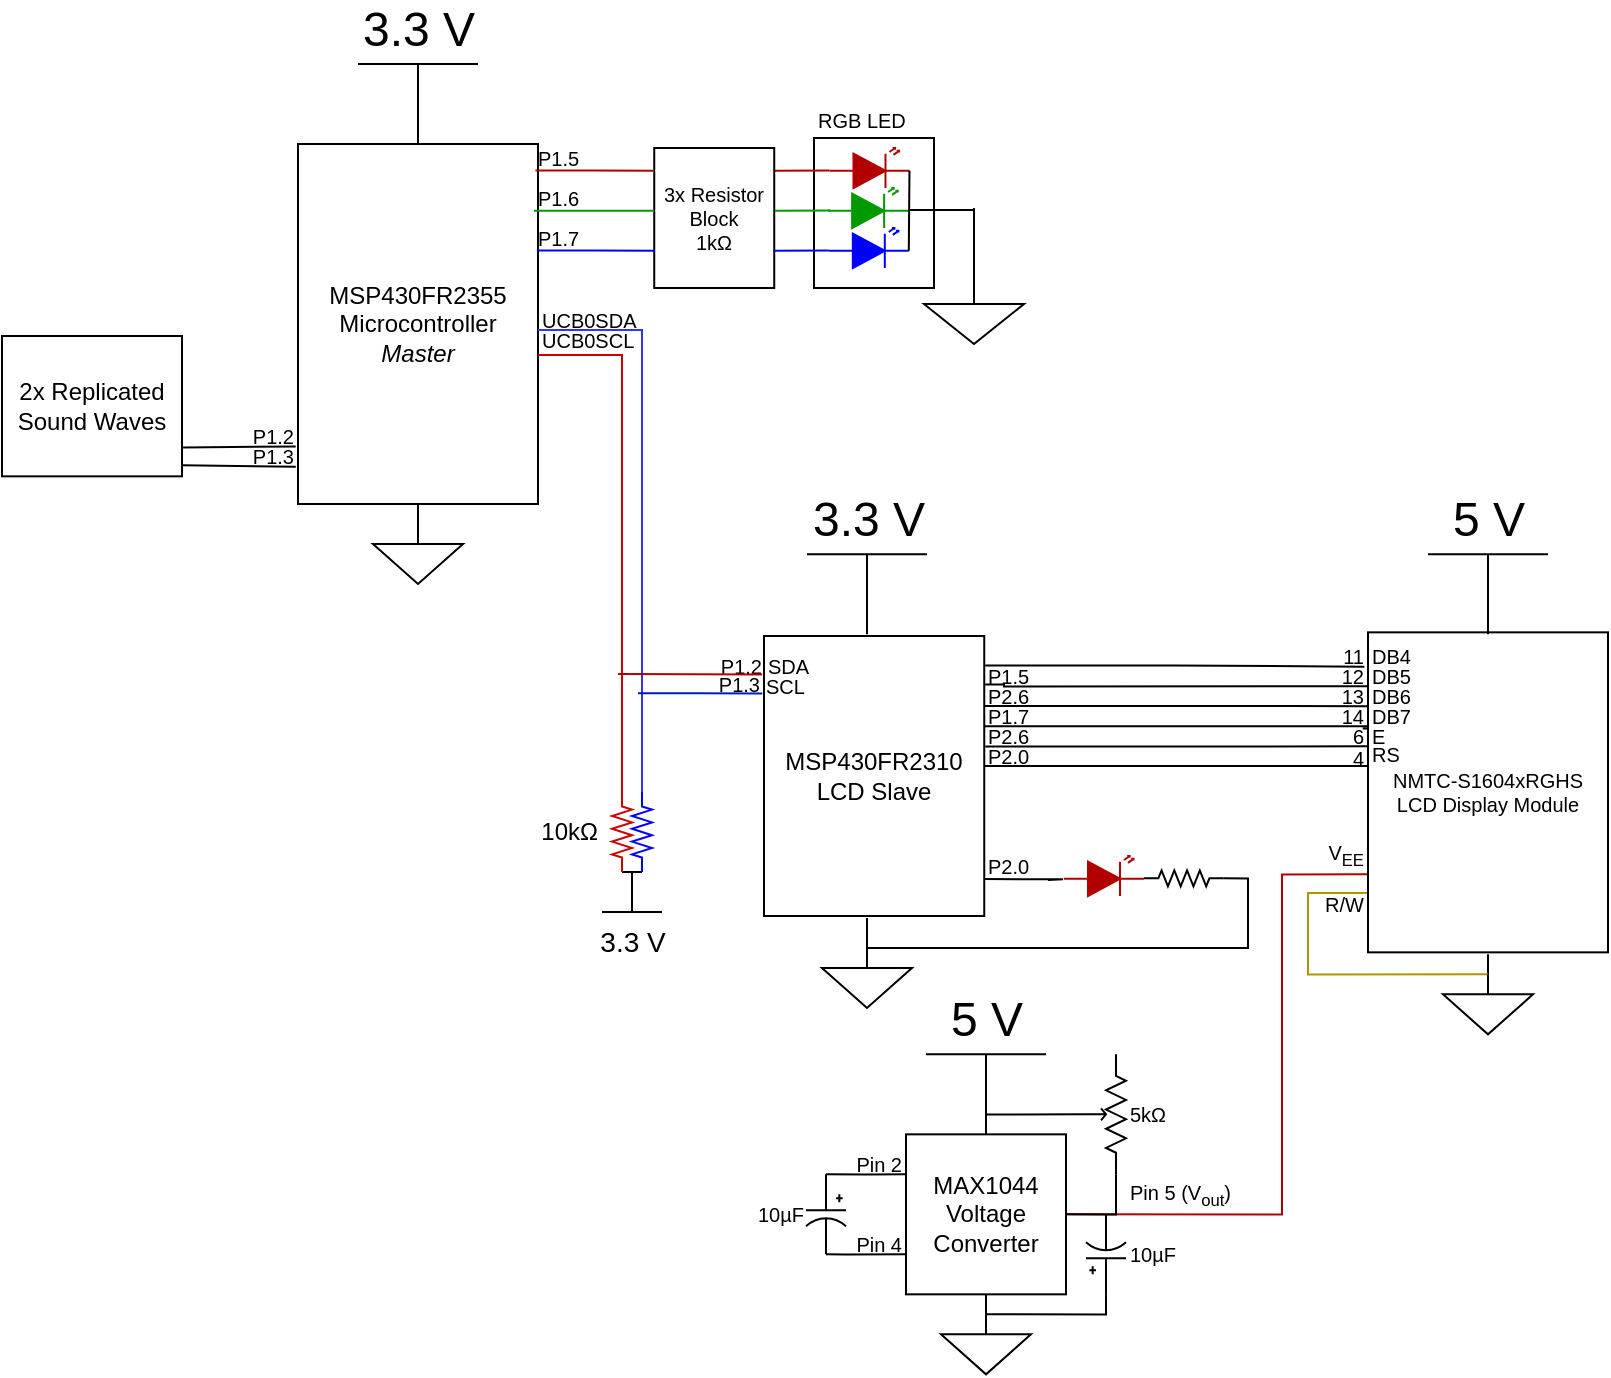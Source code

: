 <mxfile version="26.1.1">
  <diagram name="Page-1" id="yvh2sjZVyP59WFYV-sgf">
    <mxGraphModel dx="1985" dy="968" grid="1" gridSize="10" guides="1" tooltips="1" connect="1" arrows="1" fold="1" page="1" pageScale="1" pageWidth="850" pageHeight="1100" math="0" shadow="0">
      <root>
        <mxCell id="0" />
        <mxCell id="1" parent="0" />
        <mxCell id="D-WZ0X-Vl4iiZI-Lr6XJ-48" value="MSP430FR2310&lt;br&gt;LCD Slave" style="rounded=0;whiteSpace=wrap;html=1;" parent="1" vertex="1">
          <mxGeometry x="421" y="400" width="110.12" height="140" as="geometry" />
        </mxCell>
        <mxCell id="D-WZ0X-Vl4iiZI-Lr6XJ-49" style="edgeStyle=orthogonalEdgeStyle;rounded=0;orthogonalLoop=1;jettySize=auto;html=1;exitX=1.004;exitY=0.081;exitDx=0;exitDy=0;endArrow=none;endFill=0;exitPerimeter=0;entryX=-0.015;entryY=0.101;entryDx=0;entryDy=0;entryPerimeter=0;fillColor=#f5f5f5;strokeColor=#000000;" parent="1" edge="1">
          <mxGeometry relative="1" as="geometry">
            <mxPoint x="531.6" y="414.72" as="sourcePoint" />
            <mxPoint x="721.2" y="415.33" as="targetPoint" />
            <Array as="points">
              <mxPoint x="626" y="415" />
              <mxPoint x="721" y="415" />
            </Array>
          </mxGeometry>
        </mxCell>
        <mxCell id="D-WZ0X-Vl4iiZI-Lr6XJ-50" style="edgeStyle=orthogonalEdgeStyle;rounded=0;orthogonalLoop=1;jettySize=auto;html=1;endArrow=none;endFill=0;entryX=0;entryY=1;entryDx=0;entryDy=0;exitX=1.004;exitY=0.16;exitDx=0;exitDy=0;exitPerimeter=0;fillColor=#a20025;strokeColor=#000000;" parent="1" target="D-WZ0X-Vl4iiZI-Lr6XJ-93" edge="1">
          <mxGeometry relative="1" as="geometry">
            <mxPoint x="531.6" y="424.2" as="sourcePoint" />
            <mxPoint x="590.94" y="424.08" as="targetPoint" />
            <Array as="points">
              <mxPoint x="541" y="424" />
            </Array>
          </mxGeometry>
        </mxCell>
        <mxCell id="D-WZ0X-Vl4iiZI-Lr6XJ-51" style="edgeStyle=orthogonalEdgeStyle;rounded=0;orthogonalLoop=1;jettySize=auto;html=1;endArrow=none;endFill=0;entryX=0;entryY=0;entryDx=0;entryDy=0;exitX=1;exitY=0.25;exitDx=0;exitDy=0;fillColor=#0050ef;strokeColor=#000000;" parent="1" target="D-WZ0X-Vl4iiZI-Lr6XJ-95" edge="1">
          <mxGeometry relative="1" as="geometry">
            <mxPoint x="531.12" y="435" as="sourcePoint" />
            <mxPoint x="591.06" y="435.42" as="targetPoint" />
            <Array as="points">
              <mxPoint x="683" y="435" />
              <mxPoint x="683" y="435" />
            </Array>
          </mxGeometry>
        </mxCell>
        <mxCell id="D-WZ0X-Vl4iiZI-Lr6XJ-52" style="edgeStyle=orthogonalEdgeStyle;rounded=0;orthogonalLoop=1;jettySize=auto;html=1;endArrow=none;endFill=0;exitX=1.001;exitY=0.332;exitDx=0;exitDy=0;exitPerimeter=0;entryX=-0.088;entryY=1.108;entryDx=0;entryDy=0;entryPerimeter=0;fillColor=#008a00;strokeColor=#000000;" parent="1" target="D-WZ0X-Vl4iiZI-Lr6XJ-95" edge="1">
          <mxGeometry relative="1" as="geometry">
            <mxPoint x="531.24" y="445.1" as="sourcePoint" />
            <mxPoint x="591.24" y="445.14" as="targetPoint" />
            <Array as="points">
              <mxPoint x="730" y="445" />
            </Array>
          </mxGeometry>
        </mxCell>
        <mxCell id="D-WZ0X-Vl4iiZI-Lr6XJ-53" style="edgeStyle=orthogonalEdgeStyle;rounded=0;orthogonalLoop=1;jettySize=auto;html=1;endArrow=none;endFill=0;entryX=0;entryY=1;entryDx=0;entryDy=0;exitX=1.004;exitY=0.417;exitDx=0;exitDy=0;exitPerimeter=0;fillColor=#e3c800;strokeColor=#000000;" parent="1" target="D-WZ0X-Vl4iiZI-Lr6XJ-91" edge="1">
          <mxGeometry relative="1" as="geometry">
            <mxPoint x="531.6" y="455.3" as="sourcePoint" />
            <mxPoint x="591.24" y="455.31" as="targetPoint" />
            <Array as="points">
              <mxPoint x="632" y="455" />
              <mxPoint x="733" y="455" />
            </Array>
          </mxGeometry>
        </mxCell>
        <mxCell id="D-WZ0X-Vl4iiZI-Lr6XJ-54" style="edgeStyle=orthogonalEdgeStyle;rounded=0;orthogonalLoop=1;jettySize=auto;html=1;endArrow=none;endFill=0;exitX=1;exitY=0.5;exitDx=0;exitDy=0;entryX=-0.078;entryY=0.588;entryDx=0;entryDy=0;entryPerimeter=0;fillColor=#f0a30a;strokeColor=#000000;" parent="1" edge="1">
          <mxGeometry relative="1" as="geometry">
            <mxPoint x="531.12" y="465" as="sourcePoint" />
            <mxPoint x="729.66" y="465.05" as="targetPoint" />
            <Array as="points">
              <mxPoint x="683" y="465" />
              <mxPoint x="683" y="465" />
            </Array>
          </mxGeometry>
        </mxCell>
        <mxCell id="D-WZ0X-Vl4iiZI-Lr6XJ-56" value="P1.5" style="text;html=1;strokeColor=none;fillColor=none;align=left;verticalAlign=middle;whiteSpace=wrap;rounded=0;movable=1;resizable=1;rotatable=1;deletable=1;editable=1;connectable=1;fontSize=10;" parent="1" vertex="1">
          <mxGeometry x="531.12" y="415" width="30" height="10" as="geometry" />
        </mxCell>
        <mxCell id="D-WZ0X-Vl4iiZI-Lr6XJ-57" value="&lt;span style=&quot;font-weight: normal;&quot;&gt;P2.6&lt;/span&gt;" style="text;html=1;strokeColor=none;fillColor=none;align=left;verticalAlign=middle;whiteSpace=wrap;rounded=0;movable=1;resizable=1;rotatable=1;deletable=1;editable=1;connectable=1;fontSize=10;fontStyle=1" parent="1" vertex="1">
          <mxGeometry x="531.12" y="425" width="30" height="10" as="geometry" />
        </mxCell>
        <mxCell id="D-WZ0X-Vl4iiZI-Lr6XJ-58" value="P1.7" style="text;html=1;strokeColor=none;fillColor=none;align=left;verticalAlign=middle;whiteSpace=wrap;rounded=0;movable=1;resizable=1;rotatable=1;deletable=1;editable=1;connectable=1;fontSize=10;fontStyle=0" parent="1" vertex="1">
          <mxGeometry x="531.12" y="435" width="30" height="10" as="geometry" />
        </mxCell>
        <mxCell id="D-WZ0X-Vl4iiZI-Lr6XJ-59" value="P2.6" style="text;html=1;strokeColor=none;fillColor=none;align=left;verticalAlign=middle;whiteSpace=wrap;rounded=0;movable=1;resizable=1;rotatable=1;deletable=1;editable=1;connectable=1;fontSize=10;" parent="1" vertex="1">
          <mxGeometry x="531.12" y="445" width="30" height="10" as="geometry" />
        </mxCell>
        <mxCell id="D-WZ0X-Vl4iiZI-Lr6XJ-60" value="P2.0" style="text;html=1;strokeColor=none;fillColor=none;align=left;verticalAlign=middle;whiteSpace=wrap;rounded=0;movable=1;resizable=1;rotatable=1;deletable=1;editable=1;connectable=1;fontSize=10;" parent="1" vertex="1">
          <mxGeometry x="531.12" y="455" width="30" height="10" as="geometry" />
        </mxCell>
        <mxCell id="D-WZ0X-Vl4iiZI-Lr6XJ-61" value="P1.2" style="text;html=1;strokeColor=none;fillColor=none;align=right;verticalAlign=middle;whiteSpace=wrap;rounded=0;movable=1;resizable=1;rotatable=1;deletable=1;editable=1;connectable=1;fontSize=10;" parent="1" vertex="1">
          <mxGeometry x="392" y="410" width="30" height="10" as="geometry" />
        </mxCell>
        <mxCell id="D-WZ0X-Vl4iiZI-Lr6XJ-62" value="P1.3" style="text;html=1;strokeColor=none;fillColor=none;align=right;verticalAlign=middle;whiteSpace=wrap;rounded=0;movable=1;resizable=1;rotatable=1;deletable=1;editable=1;connectable=1;fontSize=10;" parent="1" vertex="1">
          <mxGeometry x="391" y="419" width="30" height="10" as="geometry" />
        </mxCell>
        <mxCell id="D-WZ0X-Vl4iiZI-Lr6XJ-63" value="SDA" style="text;html=1;strokeColor=none;fillColor=none;align=left;verticalAlign=middle;whiteSpace=wrap;rounded=0;movable=1;resizable=1;rotatable=1;deletable=1;editable=1;connectable=1;fontSize=10;" parent="1" vertex="1">
          <mxGeometry x="421.12" y="410" width="30" height="10" as="geometry" />
        </mxCell>
        <mxCell id="D-WZ0X-Vl4iiZI-Lr6XJ-64" value="SCL" style="text;html=1;strokeColor=none;fillColor=none;align=left;verticalAlign=middle;whiteSpace=wrap;rounded=0;movable=1;resizable=1;rotatable=1;deletable=1;editable=1;connectable=1;fontSize=10;" parent="1" vertex="1">
          <mxGeometry x="420" y="420" width="30" height="10" as="geometry" />
        </mxCell>
        <mxCell id="D-WZ0X-Vl4iiZI-Lr6XJ-65" style="edgeStyle=orthogonalEdgeStyle;rounded=0;orthogonalLoop=1;jettySize=auto;html=1;exitX=0.5;exitY=1;exitDx=0;exitDy=0;entryX=0.5;entryY=0;entryDx=0;entryDy=0;entryPerimeter=0;fontSize=10;endArrow=none;endFill=0;" parent="1" source="D-WZ0X-Vl4iiZI-Lr6XJ-69" target="D-WZ0X-Vl4iiZI-Lr6XJ-73" edge="1">
          <mxGeometry relative="1" as="geometry" />
        </mxCell>
        <mxCell id="D-WZ0X-Vl4iiZI-Lr6XJ-66" style="edgeStyle=orthogonalEdgeStyle;rounded=0;orthogonalLoop=1;jettySize=auto;html=1;exitX=1;exitY=0.5;exitDx=0;exitDy=0;entryX=1;entryY=0.5;entryDx=0;entryDy=0;entryPerimeter=0;strokeColor=#FFFFFF;fontSize=10;endArrow=none;endFill=0;" parent="1" source="D-WZ0X-Vl4iiZI-Lr6XJ-69" target="D-WZ0X-Vl4iiZI-Lr6XJ-71" edge="1">
          <mxGeometry relative="1" as="geometry" />
        </mxCell>
        <mxCell id="D-WZ0X-Vl4iiZI-Lr6XJ-67" style="edgeStyle=orthogonalEdgeStyle;rounded=0;orthogonalLoop=1;jettySize=auto;html=1;exitX=1;exitY=0.5;exitDx=0;exitDy=0;strokeColor=#B20000;fontSize=10;endArrow=none;endFill=0;entryX=0;entryY=0.75;entryDx=0;entryDy=0;fillColor=#e51400;" parent="1" source="D-WZ0X-Vl4iiZI-Lr6XJ-69" edge="1">
          <mxGeometry relative="1" as="geometry">
            <mxPoint x="723" y="519.17" as="targetPoint" />
            <Array as="points">
              <mxPoint x="680" y="689" />
              <mxPoint x="680" y="519" />
            </Array>
          </mxGeometry>
        </mxCell>
        <mxCell id="D-WZ0X-Vl4iiZI-Lr6XJ-68" style="edgeStyle=orthogonalEdgeStyle;rounded=0;orthogonalLoop=1;jettySize=auto;html=1;exitX=0.5;exitY=0;exitDx=0;exitDy=0;entryX=0.5;entryY=1;entryDx=0;entryDy=0;entryPerimeter=0;fontSize=12;endArrow=none;endFill=0;" parent="1" source="D-WZ0X-Vl4iiZI-Lr6XJ-69" target="D-WZ0X-Vl4iiZI-Lr6XJ-72" edge="1">
          <mxGeometry relative="1" as="geometry">
            <Array as="points">
              <mxPoint x="532" y="639.17" />
            </Array>
          </mxGeometry>
        </mxCell>
        <mxCell id="D-WZ0X-Vl4iiZI-Lr6XJ-69" value="MAX1044&lt;br&gt;Voltage Converter" style="rounded=0;whiteSpace=wrap;html=1;" parent="1" vertex="1">
          <mxGeometry x="492" y="649.17" width="80" height="80" as="geometry" />
        </mxCell>
        <mxCell id="D-WZ0X-Vl4iiZI-Lr6XJ-70" style="edgeStyle=orthogonalEdgeStyle;rounded=0;orthogonalLoop=1;jettySize=auto;html=1;exitX=0;exitY=0.5;exitDx=0;exitDy=0;exitPerimeter=0;entryX=0.5;entryY=0;entryDx=0;entryDy=0;entryPerimeter=0;fontSize=10;endArrow=none;endFill=0;" parent="1" source="D-WZ0X-Vl4iiZI-Lr6XJ-71" target="D-WZ0X-Vl4iiZI-Lr6XJ-73" edge="1">
          <mxGeometry relative="1" as="geometry">
            <Array as="points">
              <mxPoint x="592" y="739.17" />
            </Array>
          </mxGeometry>
        </mxCell>
        <mxCell id="D-WZ0X-Vl4iiZI-Lr6XJ-71" value="10µF" style="pointerEvents=1;verticalLabelPosition=middle;shadow=0;dashed=0;align=left;html=1;verticalAlign=middle;shape=mxgraph.electrical.capacitors.capacitor_3;fontSize=10;direction=north;labelPosition=right;" parent="1" vertex="1">
          <mxGeometry x="582" y="689.17" width="20" height="40" as="geometry" />
        </mxCell>
        <mxCell id="D-WZ0X-Vl4iiZI-Lr6XJ-72" value="5kΩ" style="pointerEvents=1;verticalLabelPosition=middle;shadow=0;dashed=0;align=left;html=1;verticalAlign=middle;shape=mxgraph.electrical.resistors.potentiometer_2;fontSize=10;direction=south;labelPosition=right;" parent="1" vertex="1">
          <mxGeometry x="582" y="609.17" width="20" height="60" as="geometry" />
        </mxCell>
        <mxCell id="D-WZ0X-Vl4iiZI-Lr6XJ-73" value="" style="pointerEvents=1;verticalLabelPosition=bottom;shadow=0;dashed=0;align=center;html=1;verticalAlign=top;shape=mxgraph.electrical.signal_sources.signal_ground;" parent="1" vertex="1">
          <mxGeometry x="509.5" y="739.17" width="45" height="30" as="geometry" />
        </mxCell>
        <mxCell id="D-WZ0X-Vl4iiZI-Lr6XJ-74" style="edgeStyle=orthogonalEdgeStyle;rounded=0;orthogonalLoop=1;jettySize=auto;html=1;exitX=0.5;exitY=0;exitDx=0;exitDy=0;exitPerimeter=0;entryX=0.5;entryY=0;entryDx=0;entryDy=0;strokeColor=#FFFFFF;fontSize=10;endArrow=none;endFill=0;" parent="1" source="D-WZ0X-Vl4iiZI-Lr6XJ-75" target="D-WZ0X-Vl4iiZI-Lr6XJ-69" edge="1">
          <mxGeometry relative="1" as="geometry" />
        </mxCell>
        <mxCell id="D-WZ0X-Vl4iiZI-Lr6XJ-75" value="5 V" style="verticalLabelPosition=top;verticalAlign=bottom;shape=mxgraph.electrical.signal_sources.vdd;shadow=0;dashed=0;align=center;strokeWidth=1;fontSize=24;html=1;flipV=1;" parent="1" vertex="1">
          <mxGeometry x="502" y="609.17" width="60" height="40" as="geometry" />
        </mxCell>
        <mxCell id="D-WZ0X-Vl4iiZI-Lr6XJ-76" style="edgeStyle=orthogonalEdgeStyle;rounded=0;orthogonalLoop=1;jettySize=auto;html=1;exitX=0.5;exitY=1;exitDx=0;exitDy=0;entryX=0.5;entryY=0;entryDx=0;entryDy=0;entryPerimeter=0;fontSize=10;endArrow=none;endFill=0;" parent="1" target="D-WZ0X-Vl4iiZI-Lr6XJ-87" edge="1">
          <mxGeometry relative="1" as="geometry">
            <mxPoint x="783" y="559.17" as="sourcePoint" />
          </mxGeometry>
        </mxCell>
        <mxCell id="D-WZ0X-Vl4iiZI-Lr6XJ-77" value="NMTC-S1604xRGHS&lt;br&gt;LCD Display Module" style="rounded=0;whiteSpace=wrap;html=1;fontSize=10;" parent="1" vertex="1">
          <mxGeometry x="723" y="398.17" width="120" height="160" as="geometry" />
        </mxCell>
        <mxCell id="D-WZ0X-Vl4iiZI-Lr6XJ-78" style="edgeStyle=orthogonalEdgeStyle;rounded=0;orthogonalLoop=1;jettySize=auto;html=1;exitX=0;exitY=0.5;exitDx=0;exitDy=0;exitPerimeter=0;entryX=0;entryY=0.25;entryDx=0;entryDy=0;fontSize=10;endArrow=none;endFill=0;" parent="1" source="D-WZ0X-Vl4iiZI-Lr6XJ-80" target="D-WZ0X-Vl4iiZI-Lr6XJ-69" edge="1">
          <mxGeometry relative="1" as="geometry">
            <Array as="points">
              <mxPoint x="472" y="669.17" />
              <mxPoint x="472" y="669.17" />
            </Array>
          </mxGeometry>
        </mxCell>
        <mxCell id="D-WZ0X-Vl4iiZI-Lr6XJ-79" style="edgeStyle=orthogonalEdgeStyle;rounded=0;orthogonalLoop=1;jettySize=auto;html=1;exitX=1;exitY=0.5;exitDx=0;exitDy=0;exitPerimeter=0;entryX=0;entryY=0.75;entryDx=0;entryDy=0;fontSize=10;endArrow=none;endFill=0;" parent="1" source="D-WZ0X-Vl4iiZI-Lr6XJ-80" target="D-WZ0X-Vl4iiZI-Lr6XJ-69" edge="1">
          <mxGeometry relative="1" as="geometry">
            <Array as="points">
              <mxPoint x="462" y="709.17" />
              <mxPoint x="462" y="709.17" />
            </Array>
          </mxGeometry>
        </mxCell>
        <mxCell id="D-WZ0X-Vl4iiZI-Lr6XJ-80" value="10µF" style="pointerEvents=1;verticalLabelPosition=middle;shadow=0;dashed=0;align=right;html=1;verticalAlign=middle;shape=mxgraph.electrical.capacitors.capacitor_3;fontSize=10;direction=south;labelPosition=left;" parent="1" vertex="1">
          <mxGeometry x="442" y="669.17" width="20" height="40" as="geometry" />
        </mxCell>
        <mxCell id="D-WZ0X-Vl4iiZI-Lr6XJ-81" value="Pin 5 (V&lt;sub&gt;out&lt;/sub&gt;)" style="text;html=1;strokeColor=none;fillColor=none;align=left;verticalAlign=bottom;whiteSpace=wrap;rounded=0;movable=1;resizable=1;rotatable=1;deletable=1;editable=1;connectable=1;fontSize=10;" parent="1" vertex="1">
          <mxGeometry x="602" y="679.17" width="57.5" height="10" as="geometry" />
        </mxCell>
        <mxCell id="D-WZ0X-Vl4iiZI-Lr6XJ-82" value="Pin 2" style="text;html=1;strokeColor=none;fillColor=none;align=right;verticalAlign=middle;whiteSpace=wrap;rounded=0;movable=1;resizable=1;rotatable=1;deletable=1;editable=1;connectable=1;fontSize=10;" parent="1" vertex="1">
          <mxGeometry x="462" y="659.17" width="30" height="10" as="geometry" />
        </mxCell>
        <mxCell id="D-WZ0X-Vl4iiZI-Lr6XJ-83" value="Pin 4" style="text;html=1;strokeColor=none;fillColor=none;align=right;verticalAlign=middle;whiteSpace=wrap;rounded=0;movable=1;resizable=1;rotatable=1;deletable=1;editable=1;connectable=1;fontSize=10;" parent="1" vertex="1">
          <mxGeometry x="462" y="699.17" width="30" height="10" as="geometry" />
        </mxCell>
        <mxCell id="D-WZ0X-Vl4iiZI-Lr6XJ-84" value="V&lt;sub&gt;EE&lt;/sub&gt;" style="text;html=1;strokeColor=none;fillColor=none;align=right;verticalAlign=bottom;whiteSpace=wrap;rounded=0;movable=1;resizable=1;rotatable=1;deletable=1;editable=1;connectable=1;fontSize=10;" parent="1" vertex="1">
          <mxGeometry x="693" y="509.17" width="30" height="10" as="geometry" />
        </mxCell>
        <mxCell id="D-WZ0X-Vl4iiZI-Lr6XJ-85" style="edgeStyle=orthogonalEdgeStyle;rounded=0;orthogonalLoop=1;jettySize=auto;html=1;strokeColor=#B09500;fontSize=10;endArrow=none;endFill=0;entryX=-0.004;entryY=0.808;entryDx=0;entryDy=0;entryPerimeter=0;exitX=0.5;exitY=0;exitDx=0;exitDy=0;exitPerimeter=0;fillColor=#e3c800;" parent="1" source="D-WZ0X-Vl4iiZI-Lr6XJ-87" edge="1">
          <mxGeometry relative="1" as="geometry">
            <mxPoint x="722.52" y="528.45" as="targetPoint" />
            <mxPoint x="703" y="599.17" as="sourcePoint" />
            <Array as="points">
              <mxPoint x="693" y="569.17" />
              <mxPoint x="693" y="528.17" />
            </Array>
          </mxGeometry>
        </mxCell>
        <mxCell id="D-WZ0X-Vl4iiZI-Lr6XJ-86" value="R/W" style="text;html=1;strokeColor=none;fillColor=none;align=right;verticalAlign=middle;whiteSpace=wrap;rounded=0;movable=1;resizable=1;rotatable=1;deletable=1;editable=1;connectable=1;fontSize=10;" parent="1" vertex="1">
          <mxGeometry x="693" y="529.17" width="30" height="10" as="geometry" />
        </mxCell>
        <mxCell id="D-WZ0X-Vl4iiZI-Lr6XJ-87" value="" style="pointerEvents=1;verticalLabelPosition=bottom;shadow=0;dashed=0;align=center;html=1;verticalAlign=top;shape=mxgraph.electrical.signal_sources.signal_ground;" parent="1" vertex="1">
          <mxGeometry x="760.5" y="569.17" width="45" height="30" as="geometry" />
        </mxCell>
        <mxCell id="D-WZ0X-Vl4iiZI-Lr6XJ-88" style="edgeStyle=orthogonalEdgeStyle;rounded=0;orthogonalLoop=1;jettySize=auto;html=1;exitX=0.5;exitY=0;exitDx=0;exitDy=0;exitPerimeter=0;entryX=0.5;entryY=0;entryDx=0;entryDy=0;strokeColor=#FFFFFF;fontSize=10;endArrow=none;endFill=0;" parent="1" source="D-WZ0X-Vl4iiZI-Lr6XJ-89" edge="1">
          <mxGeometry relative="1" as="geometry">
            <mxPoint x="783" y="399.17" as="targetPoint" />
          </mxGeometry>
        </mxCell>
        <mxCell id="D-WZ0X-Vl4iiZI-Lr6XJ-89" value="5&amp;nbsp;V" style="verticalLabelPosition=top;verticalAlign=bottom;shape=mxgraph.electrical.signal_sources.vdd;shadow=0;dashed=0;align=center;strokeWidth=1;fontSize=24;html=1;flipV=1;" parent="1" vertex="1">
          <mxGeometry x="753" y="359.17" width="60" height="40" as="geometry" />
        </mxCell>
        <mxCell id="D-WZ0X-Vl4iiZI-Lr6XJ-90" style="edgeStyle=orthogonalEdgeStyle;rounded=0;orthogonalLoop=1;jettySize=auto;html=1;exitX=1;exitY=0.5;exitDx=0;exitDy=0;fontSize=10;endArrow=none;endFill=0;entryX=1;entryY=0.25;entryDx=0;entryDy=0;entryPerimeter=0;" parent="1" source="D-WZ0X-Vl4iiZI-Lr6XJ-69" target="D-WZ0X-Vl4iiZI-Lr6XJ-72" edge="1">
          <mxGeometry relative="1" as="geometry">
            <mxPoint x="752" y="669.17" as="targetPoint" />
            <mxPoint x="572" y="689.202" as="sourcePoint" />
            <Array as="points">
              <mxPoint x="597" y="689.17" />
            </Array>
          </mxGeometry>
        </mxCell>
        <mxCell id="D-WZ0X-Vl4iiZI-Lr6XJ-91" value="E" style="text;html=1;strokeColor=none;fillColor=none;align=left;verticalAlign=middle;whiteSpace=wrap;rounded=0;movable=1;resizable=1;rotatable=1;deletable=1;editable=1;connectable=1;fontSize=10;fontStyle=0" parent="1" vertex="1">
          <mxGeometry x="723" y="445.17" width="30" height="10" as="geometry" />
        </mxCell>
        <mxCell id="D-WZ0X-Vl4iiZI-Lr6XJ-92" value="DB4" style="text;html=1;strokeColor=none;fillColor=none;align=left;verticalAlign=middle;whiteSpace=wrap;rounded=0;movable=1;resizable=1;rotatable=1;deletable=1;editable=1;connectable=1;fontSize=10;fontStyle=0" parent="1" vertex="1">
          <mxGeometry x="723" y="405.17" width="30" height="10" as="geometry" />
        </mxCell>
        <mxCell id="D-WZ0X-Vl4iiZI-Lr6XJ-93" value="DB5" style="text;html=1;strokeColor=none;fillColor=none;align=left;verticalAlign=middle;whiteSpace=wrap;rounded=0;movable=1;resizable=1;rotatable=1;deletable=1;editable=1;connectable=1;fontSize=10;fontStyle=0" parent="1" vertex="1">
          <mxGeometry x="723" y="415.17" width="30" height="10" as="geometry" />
        </mxCell>
        <mxCell id="D-WZ0X-Vl4iiZI-Lr6XJ-94" value="DB6" style="text;html=1;strokeColor=none;fillColor=none;align=left;verticalAlign=middle;whiteSpace=wrap;rounded=0;movable=1;resizable=1;rotatable=1;deletable=1;editable=1;connectable=1;fontSize=10;fontStyle=0" parent="1" vertex="1">
          <mxGeometry x="723" y="425.17" width="30" height="10" as="geometry" />
        </mxCell>
        <mxCell id="D-WZ0X-Vl4iiZI-Lr6XJ-95" value="DB7" style="text;html=1;strokeColor=none;fillColor=none;align=left;verticalAlign=middle;whiteSpace=wrap;rounded=0;movable=1;resizable=1;rotatable=1;deletable=1;editable=1;connectable=1;fontSize=10;fontStyle=0" parent="1" vertex="1">
          <mxGeometry x="723" y="435.17" width="30" height="10" as="geometry" />
        </mxCell>
        <mxCell id="D-WZ0X-Vl4iiZI-Lr6XJ-98" value="" style="verticalLabelPosition=bottom;shadow=0;dashed=0;align=center;html=1;verticalAlign=top;shape=mxgraph.electrical.opto_electronics.led_2;pointerEvents=1;direction=east;fillColor=#B20000;fontColor=#ffffff;strokeColor=#B20000;" parent="1" vertex="1">
          <mxGeometry x="571.0" y="510" width="40" height="20" as="geometry" />
        </mxCell>
        <mxCell id="D-WZ0X-Vl4iiZI-Lr6XJ-99" style="edgeStyle=orthogonalEdgeStyle;rounded=0;orthogonalLoop=1;jettySize=auto;html=1;endArrow=none;endFill=0;exitX=1.004;exitY=0.663;exitDx=0;exitDy=0;exitPerimeter=0;fillColor=#a0522d;strokeColor=#000000;" parent="1" edge="1">
          <mxGeometry relative="1" as="geometry">
            <mxPoint x="531.04" y="521.56" as="sourcePoint" />
            <mxPoint x="563" y="522" as="targetPoint" />
            <Array as="points">
              <mxPoint x="570.56" y="522" />
            </Array>
          </mxGeometry>
        </mxCell>
        <mxCell id="D-WZ0X-Vl4iiZI-Lr6XJ-100" value="P2.0" style="text;html=1;strokeColor=none;fillColor=none;align=left;verticalAlign=middle;whiteSpace=wrap;rounded=0;movable=1;resizable=1;rotatable=1;deletable=1;editable=1;connectable=1;fontSize=10;" parent="1" vertex="1">
          <mxGeometry x="530.56" y="510" width="30" height="10" as="geometry" />
        </mxCell>
        <mxCell id="D-WZ0X-Vl4iiZI-Lr6XJ-101" value="" style="pointerEvents=1;verticalLabelPosition=bottom;shadow=0;dashed=0;align=center;html=1;verticalAlign=top;shape=mxgraph.electrical.resistors.resistor_2;" parent="1" vertex="1">
          <mxGeometry x="611.0" y="517.17" width="39.88" height="8" as="geometry" />
        </mxCell>
        <mxCell id="D-WZ0X-Vl4iiZI-Lr6XJ-102" value="" style="endArrow=none;html=1;rounded=0;exitX=1;exitY=0.5;exitDx=0;exitDy=0;exitPerimeter=0;edgeStyle=orthogonalEdgeStyle;entryX=0.5;entryY=0;entryDx=0;entryDy=0;entryPerimeter=0;" parent="1" source="D-WZ0X-Vl4iiZI-Lr6XJ-101" target="D-WZ0X-Vl4iiZI-Lr6XJ-103" edge="1">
          <mxGeometry width="50" height="50" relative="1" as="geometry">
            <mxPoint x="587.44" y="492" as="sourcePoint" />
            <mxPoint x="521.44" y="556" as="targetPoint" />
            <Array as="points">
              <mxPoint x="663" y="521" />
              <mxPoint x="663" y="556" />
            </Array>
          </mxGeometry>
        </mxCell>
        <mxCell id="D-WZ0X-Vl4iiZI-Lr6XJ-103" value="" style="pointerEvents=1;verticalLabelPosition=bottom;shadow=0;dashed=0;align=center;html=1;verticalAlign=top;shape=mxgraph.electrical.signal_sources.signal_ground;" parent="1" vertex="1">
          <mxGeometry x="450" y="556" width="45" height="30" as="geometry" />
        </mxCell>
        <mxCell id="D-WZ0X-Vl4iiZI-Lr6XJ-104" value="" style="endArrow=none;html=1;rounded=0;entryX=0.5;entryY=1;entryDx=0;entryDy=0;exitX=0.5;exitY=0;exitDx=0;exitDy=0;exitPerimeter=0;" parent="1" source="D-WZ0X-Vl4iiZI-Lr6XJ-103" edge="1">
          <mxGeometry width="50" height="50" relative="1" as="geometry">
            <mxPoint x="691.44" y="736" as="sourcePoint" />
            <mxPoint x="472.5" y="541" as="targetPoint" />
          </mxGeometry>
        </mxCell>
        <mxCell id="D-WZ0X-Vl4iiZI-Lr6XJ-106" value="3.3 V" style="verticalLabelPosition=top;verticalAlign=bottom;shape=mxgraph.electrical.signal_sources.vdd;shadow=0;dashed=0;align=center;strokeWidth=1;fontSize=24;html=1;flipV=1;" parent="1" vertex="1">
          <mxGeometry x="442.5" y="359.17" width="60" height="40" as="geometry" />
        </mxCell>
        <mxCell id="D-WZ0X-Vl4iiZI-Lr6XJ-109" value="6" style="text;html=1;strokeColor=none;fillColor=none;align=right;verticalAlign=middle;whiteSpace=wrap;rounded=0;movable=1;resizable=1;rotatable=1;deletable=1;editable=1;connectable=1;fontSize=10;fontStyle=0" parent="1" vertex="1">
          <mxGeometry x="693" y="445.17" width="30" height="10" as="geometry" />
        </mxCell>
        <mxCell id="D-WZ0X-Vl4iiZI-Lr6XJ-110" value="4" style="text;html=1;strokeColor=none;fillColor=none;align=right;verticalAlign=middle;whiteSpace=wrap;rounded=0;movable=1;resizable=1;rotatable=1;deletable=1;editable=1;connectable=1;fontSize=10;fontStyle=0" parent="1" vertex="1">
          <mxGeometry x="693" y="456.17" width="30" height="10" as="geometry" />
        </mxCell>
        <mxCell id="D-WZ0X-Vl4iiZI-Lr6XJ-111" value="11" style="text;html=1;strokeColor=none;fillColor=none;align=right;verticalAlign=middle;whiteSpace=wrap;rounded=0;movable=1;resizable=1;rotatable=1;deletable=1;editable=1;connectable=1;fontSize=10;fontStyle=0" parent="1" vertex="1">
          <mxGeometry x="693" y="405.17" width="30" height="10" as="geometry" />
        </mxCell>
        <mxCell id="D-WZ0X-Vl4iiZI-Lr6XJ-112" value="12" style="text;html=1;strokeColor=none;fillColor=none;align=right;verticalAlign=middle;whiteSpace=wrap;rounded=0;movable=1;resizable=1;rotatable=1;deletable=1;editable=1;connectable=1;fontSize=10;fontStyle=0" parent="1" vertex="1">
          <mxGeometry x="693" y="415.17" width="30" height="10" as="geometry" />
        </mxCell>
        <mxCell id="D-WZ0X-Vl4iiZI-Lr6XJ-113" value="13" style="text;html=1;strokeColor=none;fillColor=none;align=right;verticalAlign=middle;whiteSpace=wrap;rounded=0;movable=1;resizable=1;rotatable=1;deletable=1;editable=1;connectable=1;fontSize=10;fontStyle=0" parent="1" vertex="1">
          <mxGeometry x="693" y="425.17" width="30" height="10" as="geometry" />
        </mxCell>
        <mxCell id="D-WZ0X-Vl4iiZI-Lr6XJ-114" value="14" style="text;html=1;strokeColor=none;fillColor=none;align=right;verticalAlign=middle;whiteSpace=wrap;rounded=0;movable=1;resizable=1;rotatable=1;deletable=1;editable=1;connectable=1;fontSize=10;fontStyle=0" parent="1" vertex="1">
          <mxGeometry x="693" y="435.17" width="30" height="10" as="geometry" />
        </mxCell>
        <mxCell id="D-WZ0X-Vl4iiZI-Lr6XJ-115" value="RS" style="text;html=1;strokeColor=none;fillColor=none;align=left;verticalAlign=middle;whiteSpace=wrap;rounded=0;movable=1;resizable=1;rotatable=1;deletable=1;editable=1;connectable=1;fontSize=10;fontStyle=0" parent="1" vertex="1">
          <mxGeometry x="723" y="454.17" width="30" height="10" as="geometry" />
        </mxCell>
        <mxCell id="D-WZ0X-Vl4iiZI-Lr6XJ-116" style="edgeStyle=orthogonalEdgeStyle;rounded=0;orthogonalLoop=1;jettySize=auto;html=1;exitX=0.5;exitY=1;exitDx=0;exitDy=0;entryX=0.5;entryY=0;entryDx=0;entryDy=0;entryPerimeter=0;endArrow=none;endFill=0;" parent="1" source="D-WZ0X-Vl4iiZI-Lr6XJ-117" target="D-WZ0X-Vl4iiZI-Lr6XJ-122" edge="1">
          <mxGeometry relative="1" as="geometry" />
        </mxCell>
        <mxCell id="D-WZ0X-Vl4iiZI-Lr6XJ-117" value="MSP430FR2355&lt;br&gt;Microcontroller&lt;br&gt;&lt;i&gt;Master&lt;/i&gt;" style="rounded=0;whiteSpace=wrap;html=1;" parent="1" vertex="1">
          <mxGeometry x="188" y="154" width="120" height="180" as="geometry" />
        </mxCell>
        <mxCell id="D-WZ0X-Vl4iiZI-Lr6XJ-120" style="edgeStyle=orthogonalEdgeStyle;rounded=0;orthogonalLoop=1;jettySize=auto;html=1;exitX=0.5;exitY=0;exitDx=0;exitDy=0;exitPerimeter=0;entryX=0.5;entryY=0;entryDx=0;entryDy=0;endArrow=none;endFill=0;" parent="1" source="D-WZ0X-Vl4iiZI-Lr6XJ-121" target="D-WZ0X-Vl4iiZI-Lr6XJ-117" edge="1">
          <mxGeometry relative="1" as="geometry" />
        </mxCell>
        <mxCell id="D-WZ0X-Vl4iiZI-Lr6XJ-121" value="3.3 V" style="verticalLabelPosition=top;verticalAlign=bottom;shape=mxgraph.electrical.signal_sources.vdd;shadow=0;dashed=0;align=center;strokeWidth=1;fontSize=24;html=1;flipV=1;" parent="1" vertex="1">
          <mxGeometry x="218" y="114" width="60" height="40" as="geometry" />
        </mxCell>
        <mxCell id="D-WZ0X-Vl4iiZI-Lr6XJ-122" value="" style="pointerEvents=1;verticalLabelPosition=bottom;shadow=0;dashed=0;align=center;html=1;verticalAlign=top;shape=mxgraph.electrical.signal_sources.signal_ground;" parent="1" vertex="1">
          <mxGeometry x="225.5" y="344" width="45" height="30" as="geometry" />
        </mxCell>
        <mxCell id="D-WZ0X-Vl4iiZI-Lr6XJ-146" value="UCB0SDA" style="text;html=1;strokeColor=none;fillColor=none;align=left;verticalAlign=middle;whiteSpace=wrap;rounded=0;movable=1;resizable=1;rotatable=1;deletable=1;editable=1;connectable=1;fontSize=10;" parent="1" vertex="1">
          <mxGeometry x="308" y="237" width="50" height="10" as="geometry" />
        </mxCell>
        <mxCell id="D-WZ0X-Vl4iiZI-Lr6XJ-147" value="UCB0SCL" style="text;html=1;strokeColor=none;fillColor=none;align=left;verticalAlign=middle;whiteSpace=wrap;rounded=0;movable=1;resizable=1;rotatable=1;deletable=1;editable=1;connectable=1;fontSize=10;" parent="1" vertex="1">
          <mxGeometry x="308" y="247" width="50" height="10" as="geometry" />
        </mxCell>
        <mxCell id="D-WZ0X-Vl4iiZI-Lr6XJ-148" style="edgeStyle=orthogonalEdgeStyle;rounded=0;orthogonalLoop=1;jettySize=auto;html=1;exitX=1;exitY=0.5;exitDx=0;exitDy=0;exitPerimeter=0;entryX=0.5;entryY=0;entryDx=0;entryDy=0;entryPerimeter=0;fontSize=14;endArrow=none;endFill=0;" parent="1" source="D-WZ0X-Vl4iiZI-Lr6XJ-149" target="D-WZ0X-Vl4iiZI-Lr6XJ-154" edge="1">
          <mxGeometry relative="1" as="geometry" />
        </mxCell>
        <mxCell id="D-WZ0X-Vl4iiZI-Lr6XJ-149" value="" style="pointerEvents=1;verticalLabelPosition=middle;shadow=0;dashed=0;align=right;html=1;verticalAlign=middle;shape=mxgraph.electrical.resistors.resistor_2;direction=south;labelPosition=left;fillColor=#60a917;fontColor=#F0F0F0;strokeColor=#CC0000;" parent="1" vertex="1">
          <mxGeometry x="345" y="478" width="10" height="40" as="geometry" />
        </mxCell>
        <mxCell id="D-WZ0X-Vl4iiZI-Lr6XJ-150" style="edgeStyle=orthogonalEdgeStyle;rounded=0;orthogonalLoop=1;jettySize=auto;html=1;exitX=1;exitY=0.5;exitDx=0;exitDy=0;exitPerimeter=0;entryX=0.5;entryY=0;entryDx=0;entryDy=0;entryPerimeter=0;fontSize=14;endArrow=none;endFill=0;" parent="1" source="D-WZ0X-Vl4iiZI-Lr6XJ-151" target="D-WZ0X-Vl4iiZI-Lr6XJ-154" edge="1">
          <mxGeometry relative="1" as="geometry" />
        </mxCell>
        <mxCell id="D-WZ0X-Vl4iiZI-Lr6XJ-151" value="" style="pointerEvents=1;verticalLabelPosition=bottom;shadow=0;dashed=0;align=center;html=1;verticalAlign=top;shape=mxgraph.electrical.resistors.resistor_2;direction=south;fillColor=#d80073;fontColor=#ffffff;strokeColor=#0000FF;" parent="1" vertex="1">
          <mxGeometry x="355" y="478" width="10" height="40" as="geometry" />
        </mxCell>
        <mxCell id="D-WZ0X-Vl4iiZI-Lr6XJ-152" style="edgeStyle=orthogonalEdgeStyle;rounded=0;orthogonalLoop=1;jettySize=auto;html=1;endArrow=none;endFill=0;fillColor=#d80073;strokeColor=#3333FF;entryX=0;entryY=0.5;entryDx=0;entryDy=0;entryPerimeter=0;exitX=0;exitY=0;exitDx=0;exitDy=0;" parent="1" source="D-WZ0X-Vl4iiZI-Lr6XJ-147" target="D-WZ0X-Vl4iiZI-Lr6XJ-151" edge="1">
          <mxGeometry relative="1" as="geometry">
            <mxPoint x="358" y="370" as="sourcePoint" />
            <mxPoint x="398" y="660" as="targetPoint" />
            <Array as="points">
              <mxPoint x="360" y="247" />
            </Array>
          </mxGeometry>
        </mxCell>
        <mxCell id="D-WZ0X-Vl4iiZI-Lr6XJ-153" style="edgeStyle=orthogonalEdgeStyle;rounded=0;orthogonalLoop=1;jettySize=auto;html=1;endArrow=none;endFill=0;fillColor=#60a917;strokeColor=#CC0000;entryX=0;entryY=0.5;entryDx=0;entryDy=0;entryPerimeter=0;exitX=0.999;exitY=0.586;exitDx=0;exitDy=0;exitPerimeter=0;" parent="1" target="D-WZ0X-Vl4iiZI-Lr6XJ-149" edge="1" source="D-WZ0X-Vl4iiZI-Lr6XJ-117">
          <mxGeometry relative="1" as="geometry">
            <mxPoint x="348" y="266" as="sourcePoint" />
            <mxPoint x="378" y="660" as="targetPoint" />
            <Array as="points">
              <mxPoint x="350" y="260" />
            </Array>
          </mxGeometry>
        </mxCell>
        <mxCell id="D-WZ0X-Vl4iiZI-Lr6XJ-154" value="3.3 V" style="verticalLabelPosition=bottom;verticalAlign=top;shape=mxgraph.electrical.signal_sources.vdd;shadow=0;dashed=0;align=center;strokeWidth=1;fontSize=14;html=1;flipV=1;direction=west;labelPosition=center;" parent="1" vertex="1">
          <mxGeometry x="340" y="528" width="30" height="10" as="geometry" />
        </mxCell>
        <mxCell id="D-WZ0X-Vl4iiZI-Lr6XJ-155" value="10kΩ" style="text;html=1;align=right;verticalAlign=middle;whiteSpace=wrap;rounded=0;" parent="1" vertex="1">
          <mxGeometry x="305" y="493" width="35" height="10" as="geometry" />
        </mxCell>
        <mxCell id="D-WZ0X-Vl4iiZI-Lr6XJ-160" value="" style="rounded=0;whiteSpace=wrap;html=1;" parent="1" vertex="1">
          <mxGeometry x="446" y="151" width="60" height="75" as="geometry" />
        </mxCell>
        <mxCell id="D-WZ0X-Vl4iiZI-Lr6XJ-161" style="edgeStyle=orthogonalEdgeStyle;rounded=0;orthogonalLoop=1;jettySize=auto;html=1;entryX=0;entryY=0.57;entryDx=0;entryDy=0;entryPerimeter=0;endArrow=none;endFill=0;exitX=0.999;exitY=0.886;exitDx=0;exitDy=0;exitPerimeter=0;fillColor=#e51400;strokeColor=#B20000;" parent="1" target="D-WZ0X-Vl4iiZI-Lr6XJ-162" edge="1">
          <mxGeometry relative="1" as="geometry">
            <mxPoint x="426.12" y="167.32" as="sourcePoint" />
          </mxGeometry>
        </mxCell>
        <mxCell id="D-WZ0X-Vl4iiZI-Lr6XJ-162" value="" style="verticalLabelPosition=bottom;shadow=0;dashed=0;align=center;html=1;verticalAlign=top;shape=mxgraph.electrical.opto_electronics.led_2;pointerEvents=1;direction=east;fillColor=#B20000;fontColor=#ffffff;strokeColor=#B20000;" parent="1" vertex="1">
          <mxGeometry x="453.74" y="156" width="40" height="20" as="geometry" />
        </mxCell>
        <mxCell id="D-WZ0X-Vl4iiZI-Lr6XJ-163" value="3x Resistor Block&lt;br&gt;1kΩ" style="rounded=0;whiteSpace=wrap;html=1;fontSize=10;" parent="1" vertex="1">
          <mxGeometry x="366.12" y="156" width="60" height="70" as="geometry" />
        </mxCell>
        <mxCell id="D-WZ0X-Vl4iiZI-Lr6XJ-164" style="edgeStyle=orthogonalEdgeStyle;rounded=0;orthogonalLoop=1;jettySize=auto;html=1;entryX=0;entryY=0.57;entryDx=0;entryDy=0;entryPerimeter=0;endArrow=none;endFill=0;exitX=0.999;exitY=0.886;exitDx=0;exitDy=0;exitPerimeter=0;fillColor=#e51400;strokeColor=#009900;" parent="1" edge="1">
          <mxGeometry relative="1" as="geometry">
            <mxPoint x="426.45" y="187.32" as="sourcePoint" />
            <mxPoint x="454.07" y="187.4" as="targetPoint" />
          </mxGeometry>
        </mxCell>
        <mxCell id="D-WZ0X-Vl4iiZI-Lr6XJ-165" value="" style="verticalLabelPosition=bottom;shadow=0;dashed=0;align=center;html=1;verticalAlign=top;shape=mxgraph.electrical.opto_electronics.led_2;pointerEvents=1;direction=east;fillColor=#009900;fontColor=#ffffff;strokeColor=#009900;" parent="1" vertex="1">
          <mxGeometry x="453.07" y="176" width="40" height="20" as="geometry" />
        </mxCell>
        <mxCell id="D-WZ0X-Vl4iiZI-Lr6XJ-166" style="edgeStyle=orthogonalEdgeStyle;rounded=0;orthogonalLoop=1;jettySize=auto;html=1;entryX=0;entryY=0.57;entryDx=0;entryDy=0;entryPerimeter=0;endArrow=none;endFill=0;exitX=0.999;exitY=0.886;exitDx=0;exitDy=0;exitPerimeter=0;fillColor=#e51400;strokeColor=#0000FF;" parent="1" target="D-WZ0X-Vl4iiZI-Lr6XJ-167" edge="1">
          <mxGeometry relative="1" as="geometry">
            <mxPoint x="425.78" y="207.32" as="sourcePoint" />
          </mxGeometry>
        </mxCell>
        <mxCell id="D-WZ0X-Vl4iiZI-Lr6XJ-167" value="" style="verticalLabelPosition=bottom;shadow=0;dashed=0;align=center;html=1;verticalAlign=top;shape=mxgraph.electrical.opto_electronics.led_2;pointerEvents=1;direction=east;fillColor=#0000FF;fontColor=#ffffff;strokeColor=#0000FF;" parent="1" vertex="1">
          <mxGeometry x="453.4" y="196" width="40" height="20" as="geometry" />
        </mxCell>
        <mxCell id="D-WZ0X-Vl4iiZI-Lr6XJ-168" value="" style="pointerEvents=1;verticalLabelPosition=bottom;shadow=0;dashed=0;align=center;html=1;verticalAlign=top;shape=mxgraph.electrical.signal_sources.signal_ground;" parent="1" vertex="1">
          <mxGeometry x="501" y="224" width="50" height="30" as="geometry" />
        </mxCell>
        <mxCell id="D-WZ0X-Vl4iiZI-Lr6XJ-169" style="edgeStyle=orthogonalEdgeStyle;rounded=0;orthogonalLoop=1;jettySize=auto;html=1;entryX=0;entryY=0.57;entryDx=0;entryDy=0;entryPerimeter=0;endArrow=none;endFill=0;exitX=1.004;exitY=0.61;exitDx=0;exitDy=0;exitPerimeter=0;fillColor=#e51400;strokeColor=#B20000;" parent="1" edge="1">
          <mxGeometry relative="1" as="geometry">
            <mxPoint x="306.72" y="167.3" as="sourcePoint" />
            <mxPoint x="365.74" y="167.4" as="targetPoint" />
            <Array as="points">
              <mxPoint x="336" y="167" />
              <mxPoint x="366" y="167" />
            </Array>
          </mxGeometry>
        </mxCell>
        <mxCell id="D-WZ0X-Vl4iiZI-Lr6XJ-170" style="edgeStyle=orthogonalEdgeStyle;rounded=0;orthogonalLoop=1;jettySize=auto;html=1;entryX=0;entryY=0.57;entryDx=0;entryDy=0;entryPerimeter=0;endArrow=none;endFill=0;exitX=1;exitY=0.671;exitDx=0;exitDy=0;exitPerimeter=0;fillColor=#e51400;strokeColor=#009900;" parent="1" edge="1">
          <mxGeometry relative="1" as="geometry">
            <mxPoint x="306" y="187.43" as="sourcePoint" />
            <mxPoint x="366.07" y="187.4" as="targetPoint" />
          </mxGeometry>
        </mxCell>
        <mxCell id="D-WZ0X-Vl4iiZI-Lr6XJ-171" style="edgeStyle=orthogonalEdgeStyle;rounded=0;orthogonalLoop=1;jettySize=auto;html=1;entryX=0;entryY=0.57;entryDx=0;entryDy=0;entryPerimeter=0;endArrow=none;endFill=0;exitX=1.008;exitY=0.731;exitDx=0;exitDy=0;exitPerimeter=0;fillColor=#e51400;strokeColor=#0000FF;" parent="1" edge="1">
          <mxGeometry relative="1" as="geometry">
            <mxPoint x="307.44" y="207.23" as="sourcePoint" />
            <mxPoint x="366.4" y="207.4" as="targetPoint" />
            <Array as="points">
              <mxPoint x="337" y="207" />
              <mxPoint x="366" y="207" />
            </Array>
          </mxGeometry>
        </mxCell>
        <mxCell id="D-WZ0X-Vl4iiZI-Lr6XJ-172" value="P1.5" style="text;html=1;strokeColor=none;fillColor=none;align=left;verticalAlign=middle;whiteSpace=wrap;rounded=0;movable=1;resizable=1;rotatable=1;deletable=1;editable=1;connectable=1;fontSize=10;" parent="1" vertex="1">
          <mxGeometry x="306" y="156" width="30" height="10" as="geometry" />
        </mxCell>
        <mxCell id="D-WZ0X-Vl4iiZI-Lr6XJ-173" value="P1.6" style="text;html=1;strokeColor=none;fillColor=none;align=left;verticalAlign=middle;whiteSpace=wrap;rounded=0;movable=1;resizable=1;rotatable=1;deletable=1;editable=1;connectable=1;fontSize=10;" parent="1" vertex="1">
          <mxGeometry x="306" y="176" width="30" height="10" as="geometry" />
        </mxCell>
        <mxCell id="D-WZ0X-Vl4iiZI-Lr6XJ-174" value="P1.7" style="text;html=1;strokeColor=none;fillColor=none;align=left;verticalAlign=middle;whiteSpace=wrap;rounded=0;movable=1;resizable=1;rotatable=1;deletable=1;editable=1;connectable=1;fontSize=10;" parent="1" vertex="1">
          <mxGeometry x="306.12" y="196" width="30" height="10" as="geometry" />
        </mxCell>
        <mxCell id="D-WZ0X-Vl4iiZI-Lr6XJ-175" value="" style="endArrow=none;html=1;rounded=0;strokeColor=#000000;fillColor=#000000;entryX=1;entryY=0.57;entryDx=0;entryDy=0;entryPerimeter=0;exitX=1;exitY=0.57;exitDx=0;exitDy=0;exitPerimeter=0;" parent="1" source="D-WZ0X-Vl4iiZI-Lr6XJ-167" target="D-WZ0X-Vl4iiZI-Lr6XJ-162" edge="1">
          <mxGeometry width="50" height="50" relative="1" as="geometry">
            <mxPoint x="466" y="216" as="sourcePoint" />
            <mxPoint x="516" y="166" as="targetPoint" />
          </mxGeometry>
        </mxCell>
        <mxCell id="D-WZ0X-Vl4iiZI-Lr6XJ-176" value="" style="endArrow=none;html=1;rounded=0;strokeColor=#000000;fillColor=#000000;" parent="1" edge="1">
          <mxGeometry width="50" height="50" relative="1" as="geometry">
            <mxPoint x="526" y="187" as="sourcePoint" />
            <mxPoint x="494" y="187" as="targetPoint" />
          </mxGeometry>
        </mxCell>
        <mxCell id="D-WZ0X-Vl4iiZI-Lr6XJ-177" value="" style="endArrow=none;html=1;rounded=0;strokeColor=#000000;fillColor=#000000;exitX=0.5;exitY=0;exitDx=0;exitDy=0;exitPerimeter=0;" parent="1" source="D-WZ0X-Vl4iiZI-Lr6XJ-168" edge="1">
          <mxGeometry width="50" height="50" relative="1" as="geometry">
            <mxPoint x="526.0" y="226" as="sourcePoint" />
            <mxPoint x="526" y="186" as="targetPoint" />
          </mxGeometry>
        </mxCell>
        <mxCell id="D-WZ0X-Vl4iiZI-Lr6XJ-178" value="" style="endArrow=none;html=1;rounded=0;strokeColor=#000000;fillColor=#000000;exitX=0.5;exitY=0;exitDx=0;exitDy=0;exitPerimeter=0;" parent="1" source="D-WZ0X-Vl4iiZI-Lr6XJ-168" edge="1">
          <mxGeometry width="50" height="50" relative="1" as="geometry">
            <mxPoint x="526.0" y="236" as="sourcePoint" />
            <mxPoint x="526" y="186" as="targetPoint" />
          </mxGeometry>
        </mxCell>
        <mxCell id="D-WZ0X-Vl4iiZI-Lr6XJ-179" value="" style="endArrow=none;html=1;rounded=0;strokeColor=#000000;fillColor=#000000;exitX=0.5;exitY=0;exitDx=0;exitDy=0;exitPerimeter=0;" parent="1" source="D-WZ0X-Vl4iiZI-Lr6XJ-168" edge="1">
          <mxGeometry width="50" height="50" relative="1" as="geometry">
            <mxPoint x="526.0" y="236" as="sourcePoint" />
            <mxPoint x="526" y="186" as="targetPoint" />
          </mxGeometry>
        </mxCell>
        <mxCell id="D-WZ0X-Vl4iiZI-Lr6XJ-180" value="" style="endArrow=none;html=1;rounded=0;strokeColor=#000000;fillColor=#000000;exitX=0.5;exitY=0;exitDx=0;exitDy=0;exitPerimeter=0;" parent="1" source="D-WZ0X-Vl4iiZI-Lr6XJ-168" edge="1">
          <mxGeometry width="50" height="50" relative="1" as="geometry">
            <mxPoint x="526.0" y="236" as="sourcePoint" />
            <mxPoint x="526" y="186" as="targetPoint" />
          </mxGeometry>
        </mxCell>
        <mxCell id="D-WZ0X-Vl4iiZI-Lr6XJ-181" value="RGB LED" style="text;html=1;strokeColor=none;fillColor=none;align=left;verticalAlign=bottom;whiteSpace=wrap;rounded=0;movable=1;resizable=1;rotatable=1;deletable=1;editable=1;connectable=1;fontSize=10;" parent="1" vertex="1">
          <mxGeometry x="446.12" y="126" width="49.88" height="25" as="geometry" />
        </mxCell>
        <mxCell id="D-WZ0X-Vl4iiZI-Lr6XJ-450" style="edgeStyle=orthogonalEdgeStyle;rounded=0;orthogonalLoop=1;jettySize=auto;html=1;endArrow=none;endFill=0;entryX=0.971;entryY=0.029;entryDx=0;entryDy=0;entryPerimeter=0;fillColor=#e51400;strokeColor=#B20000;" parent="1" target="D-WZ0X-Vl4iiZI-Lr6XJ-62" edge="1">
          <mxGeometry relative="1" as="geometry">
            <mxPoint x="348" y="419" as="sourcePoint" />
            <mxPoint x="407.0" y="419.03" as="targetPoint" />
            <Array as="points">
              <mxPoint x="420" y="419" />
            </Array>
          </mxGeometry>
        </mxCell>
        <mxCell id="D-WZ0X-Vl4iiZI-Lr6XJ-452" style="edgeStyle=orthogonalEdgeStyle;rounded=0;orthogonalLoop=1;jettySize=auto;html=1;endArrow=none;endFill=0;entryX=0.005;entryY=0.879;entryDx=0;entryDy=0;exitX=1;exitY=0.25;exitDx=0;exitDy=0;entryPerimeter=0;fillColor=#0050ef;strokeColor=#001DBC;" parent="1" target="D-WZ0X-Vl4iiZI-Lr6XJ-64" edge="1">
          <mxGeometry relative="1" as="geometry">
            <mxPoint x="358" y="428.59" as="sourcePoint" />
            <mxPoint x="417.94" y="429.01" as="targetPoint" />
            <Array as="points">
              <mxPoint x="388" y="429" />
            </Array>
          </mxGeometry>
        </mxCell>
        <mxCell id="UnrWgIkDm2RhLNg-YXj--6" value="2x Replicated Sound Waves" style="rounded=0;whiteSpace=wrap;html=1;fontFamily=Helvetica;fontSize=12;" vertex="1" parent="1">
          <mxGeometry x="40" y="250" width="90" height="70.17" as="geometry" />
        </mxCell>
        <mxCell id="UnrWgIkDm2RhLNg-YXj--7" value="" style="endArrow=none;html=1;rounded=0;fontFamily=Helvetica;fontSize=12;exitX=1;exitY=0.921;exitDx=0;exitDy=0;exitPerimeter=0;" edge="1" parent="1" source="UnrWgIkDm2RhLNg-YXj--6">
          <mxGeometry width="50" height="50" relative="1" as="geometry">
            <mxPoint x="176.88" y="285.34" as="sourcePoint" />
            <mxPoint x="186.88" y="315.34" as="targetPoint" />
          </mxGeometry>
        </mxCell>
        <mxCell id="UnrWgIkDm2RhLNg-YXj--8" value="" style="endArrow=none;html=1;rounded=0;fontFamily=Helvetica;fontSize=12;exitX=1.006;exitY=0.794;exitDx=0;exitDy=0;exitPerimeter=0;" edge="1" parent="1" source="UnrWgIkDm2RhLNg-YXj--6">
          <mxGeometry width="50" height="50" relative="1" as="geometry">
            <mxPoint x="95.87" y="305.223" as="sourcePoint" />
            <mxPoint x="186.88" y="305.2" as="targetPoint" />
          </mxGeometry>
        </mxCell>
        <mxCell id="UnrWgIkDm2RhLNg-YXj--9" value="P1.2" style="text;html=1;strokeColor=none;fillColor=none;align=right;verticalAlign=middle;whiteSpace=wrap;rounded=0;movable=1;resizable=1;rotatable=1;deletable=1;editable=1;connectable=1;fontSize=10;" vertex="1" parent="1">
          <mxGeometry x="157.88" y="295.17" width="30" height="10" as="geometry" />
        </mxCell>
        <mxCell id="UnrWgIkDm2RhLNg-YXj--10" value="P1.3" style="text;html=1;strokeColor=none;fillColor=none;align=right;verticalAlign=middle;whiteSpace=wrap;rounded=0;movable=1;resizable=1;rotatable=1;deletable=1;editable=1;connectable=1;fontSize=10;" vertex="1" parent="1">
          <mxGeometry x="158" y="305.17" width="30" height="10" as="geometry" />
        </mxCell>
      </root>
    </mxGraphModel>
  </diagram>
</mxfile>
